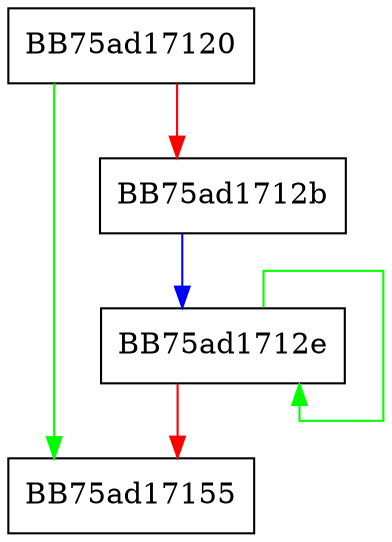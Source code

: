 digraph Decrypt {
  node [shape="box"];
  graph [splines=ortho];
  BB75ad17120 -> BB75ad17155 [color="green"];
  BB75ad17120 -> BB75ad1712b [color="red"];
  BB75ad1712b -> BB75ad1712e [color="blue"];
  BB75ad1712e -> BB75ad1712e [color="green"];
  BB75ad1712e -> BB75ad17155 [color="red"];
}